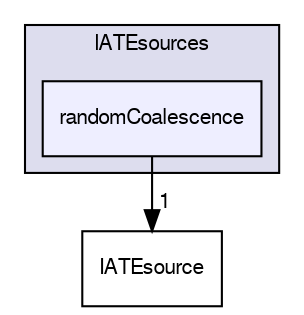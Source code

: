 digraph "applications/solvers/multiphase/twoPhaseEulerFoam/twoPhaseSystem/diameterModels/IATE/IATEsources/randomCoalescence" {
  bgcolor=transparent;
  compound=true
  node [ fontsize="10", fontname="FreeSans"];
  edge [ labelfontsize="10", labelfontname="FreeSans"];
  subgraph clusterdir_97c1c9bab2462ef6cb1398bf82c2b820 {
    graph [ bgcolor="#ddddee", pencolor="black", label="IATEsources" fontname="FreeSans", fontsize="10", URL="dir_97c1c9bab2462ef6cb1398bf82c2b820.html"]
  dir_598698504db193263344e48166a72814 [shape=box, label="randomCoalescence", style="filled", fillcolor="#eeeeff", pencolor="black", URL="dir_598698504db193263344e48166a72814.html"];
  }
  dir_c8a893873562b438dd6c106293b4eb0b [shape=box label="IATEsource" URL="dir_c8a893873562b438dd6c106293b4eb0b.html"];
  dir_598698504db193263344e48166a72814->dir_c8a893873562b438dd6c106293b4eb0b [headlabel="1", labeldistance=1.5 headhref="dir_000277_000276.html"];
}
